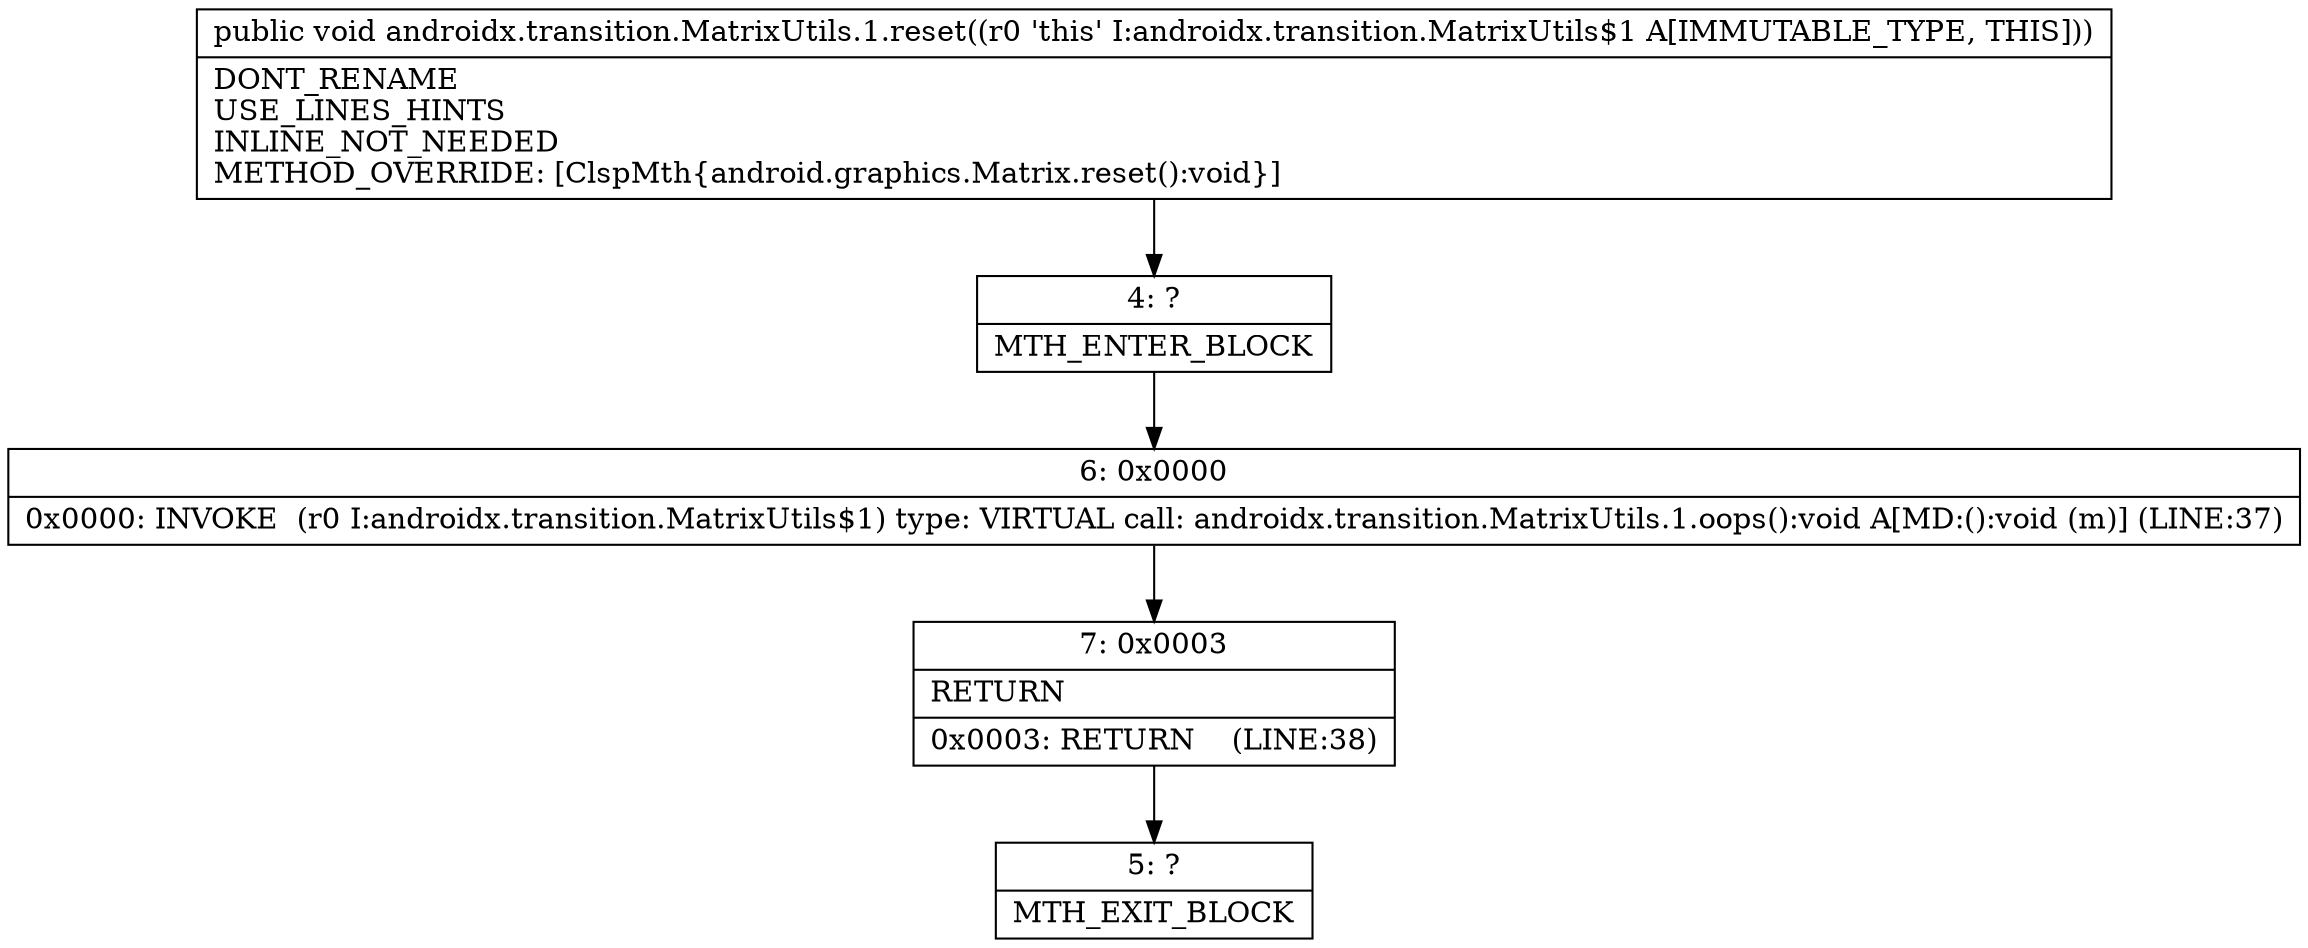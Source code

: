 digraph "CFG forandroidx.transition.MatrixUtils.1.reset()V" {
Node_4 [shape=record,label="{4\:\ ?|MTH_ENTER_BLOCK\l}"];
Node_6 [shape=record,label="{6\:\ 0x0000|0x0000: INVOKE  (r0 I:androidx.transition.MatrixUtils$1) type: VIRTUAL call: androidx.transition.MatrixUtils.1.oops():void A[MD:():void (m)] (LINE:37)\l}"];
Node_7 [shape=record,label="{7\:\ 0x0003|RETURN\l|0x0003: RETURN    (LINE:38)\l}"];
Node_5 [shape=record,label="{5\:\ ?|MTH_EXIT_BLOCK\l}"];
MethodNode[shape=record,label="{public void androidx.transition.MatrixUtils.1.reset((r0 'this' I:androidx.transition.MatrixUtils$1 A[IMMUTABLE_TYPE, THIS]))  | DONT_RENAME\lUSE_LINES_HINTS\lINLINE_NOT_NEEDED\lMETHOD_OVERRIDE: [ClspMth\{android.graphics.Matrix.reset():void\}]\l}"];
MethodNode -> Node_4;Node_4 -> Node_6;
Node_6 -> Node_7;
Node_7 -> Node_5;
}

